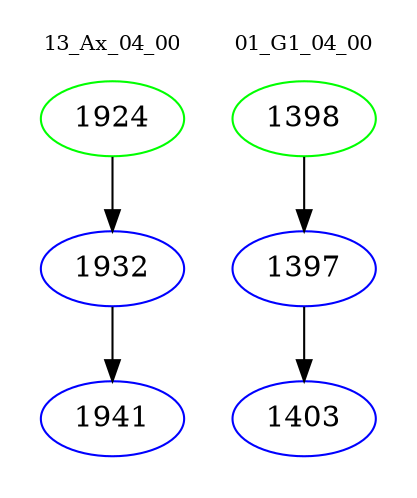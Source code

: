 digraph{
subgraph cluster_0 {
color = white
label = "13_Ax_04_00";
fontsize=10;
T0_1924 [label="1924", color="green"]
T0_1924 -> T0_1932 [color="black"]
T0_1932 [label="1932", color="blue"]
T0_1932 -> T0_1941 [color="black"]
T0_1941 [label="1941", color="blue"]
}
subgraph cluster_1 {
color = white
label = "01_G1_04_00";
fontsize=10;
T1_1398 [label="1398", color="green"]
T1_1398 -> T1_1397 [color="black"]
T1_1397 [label="1397", color="blue"]
T1_1397 -> T1_1403 [color="black"]
T1_1403 [label="1403", color="blue"]
}
}
